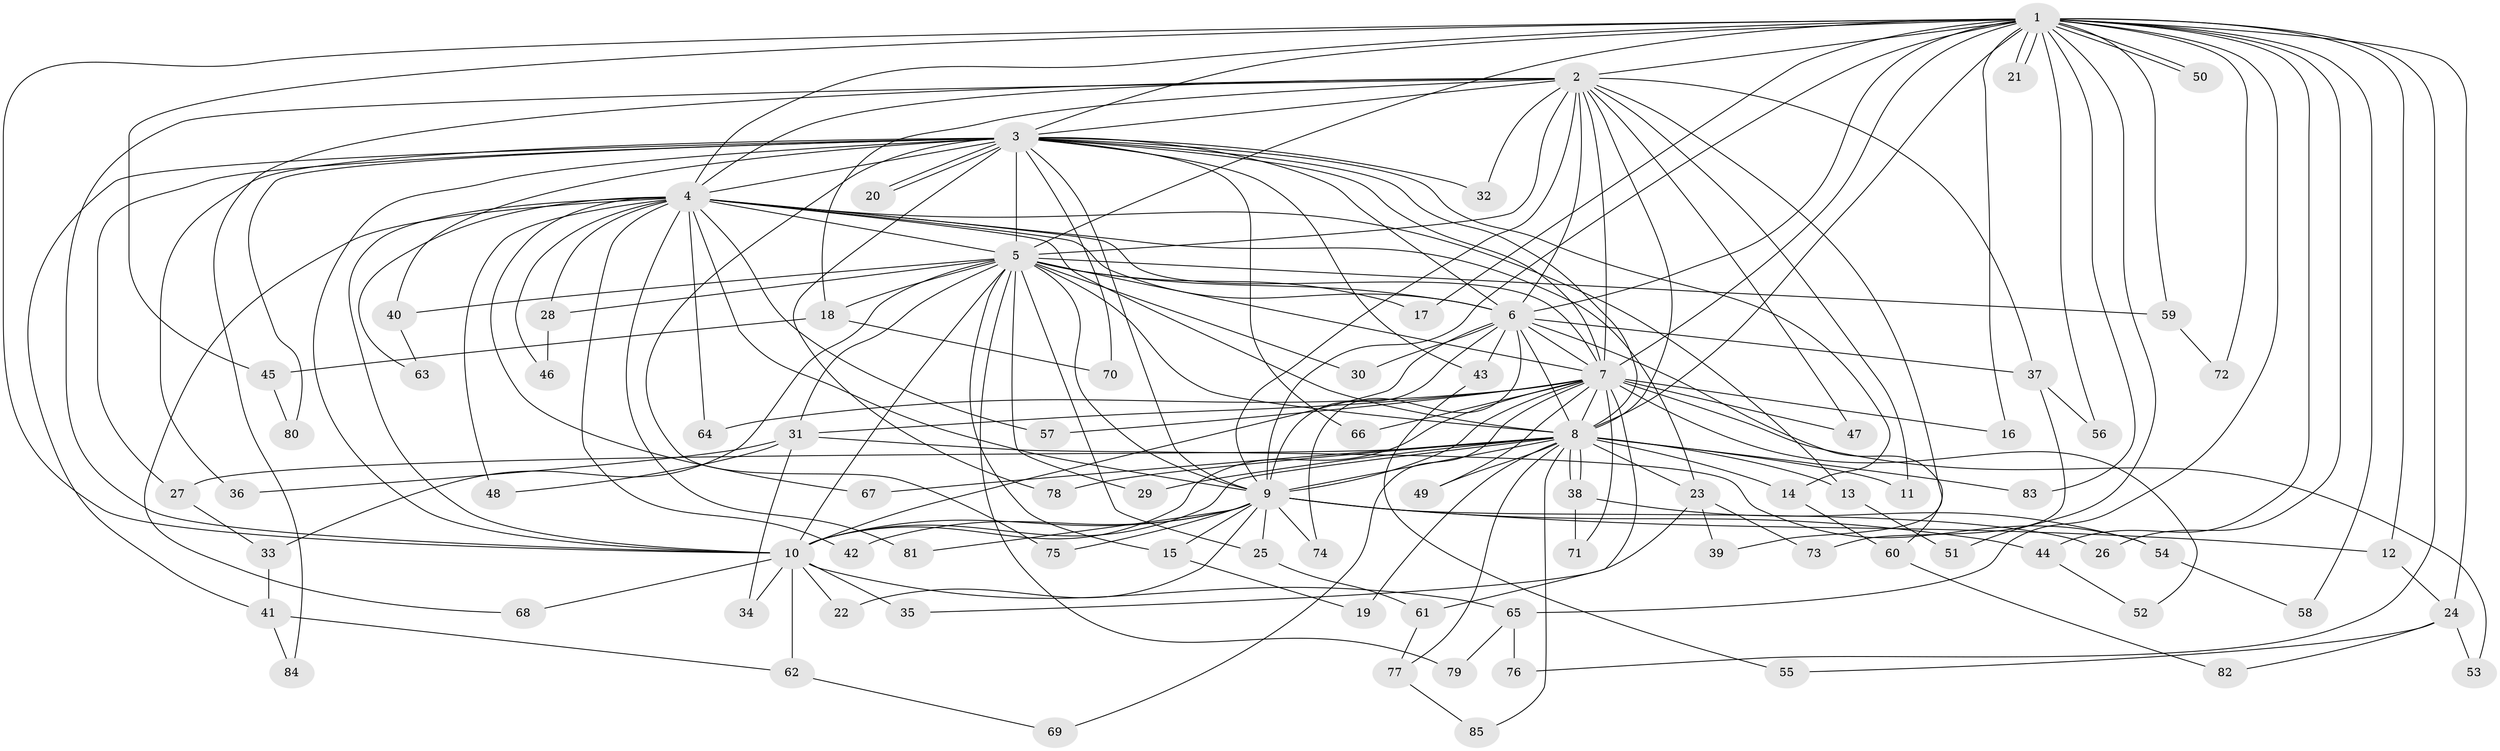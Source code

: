 // Generated by graph-tools (version 1.1) at 2025/49/03/09/25 03:49:37]
// undirected, 85 vertices, 195 edges
graph export_dot {
graph [start="1"]
  node [color=gray90,style=filled];
  1;
  2;
  3;
  4;
  5;
  6;
  7;
  8;
  9;
  10;
  11;
  12;
  13;
  14;
  15;
  16;
  17;
  18;
  19;
  20;
  21;
  22;
  23;
  24;
  25;
  26;
  27;
  28;
  29;
  30;
  31;
  32;
  33;
  34;
  35;
  36;
  37;
  38;
  39;
  40;
  41;
  42;
  43;
  44;
  45;
  46;
  47;
  48;
  49;
  50;
  51;
  52;
  53;
  54;
  55;
  56;
  57;
  58;
  59;
  60;
  61;
  62;
  63;
  64;
  65;
  66;
  67;
  68;
  69;
  70;
  71;
  72;
  73;
  74;
  75;
  76;
  77;
  78;
  79;
  80;
  81;
  82;
  83;
  84;
  85;
  1 -- 2;
  1 -- 3;
  1 -- 4;
  1 -- 5;
  1 -- 6;
  1 -- 7;
  1 -- 8;
  1 -- 9;
  1 -- 10;
  1 -- 12;
  1 -- 16;
  1 -- 17;
  1 -- 21;
  1 -- 21;
  1 -- 24;
  1 -- 26;
  1 -- 44;
  1 -- 45;
  1 -- 50;
  1 -- 50;
  1 -- 51;
  1 -- 56;
  1 -- 58;
  1 -- 59;
  1 -- 65;
  1 -- 72;
  1 -- 76;
  1 -- 83;
  2 -- 3;
  2 -- 4;
  2 -- 5;
  2 -- 6;
  2 -- 7;
  2 -- 8;
  2 -- 9;
  2 -- 10;
  2 -- 11;
  2 -- 18;
  2 -- 32;
  2 -- 37;
  2 -- 39;
  2 -- 47;
  2 -- 84;
  3 -- 4;
  3 -- 5;
  3 -- 6;
  3 -- 7;
  3 -- 8;
  3 -- 9;
  3 -- 10;
  3 -- 14;
  3 -- 20;
  3 -- 20;
  3 -- 27;
  3 -- 32;
  3 -- 36;
  3 -- 40;
  3 -- 41;
  3 -- 43;
  3 -- 66;
  3 -- 70;
  3 -- 75;
  3 -- 78;
  3 -- 80;
  4 -- 5;
  4 -- 6;
  4 -- 7;
  4 -- 8;
  4 -- 9;
  4 -- 10;
  4 -- 13;
  4 -- 23;
  4 -- 28;
  4 -- 42;
  4 -- 46;
  4 -- 48;
  4 -- 57;
  4 -- 63;
  4 -- 64;
  4 -- 67;
  4 -- 68;
  4 -- 81;
  5 -- 6;
  5 -- 7;
  5 -- 8;
  5 -- 9;
  5 -- 10;
  5 -- 15;
  5 -- 17;
  5 -- 18;
  5 -- 25;
  5 -- 28;
  5 -- 29;
  5 -- 30;
  5 -- 31;
  5 -- 33;
  5 -- 40;
  5 -- 59;
  5 -- 79;
  6 -- 7;
  6 -- 8;
  6 -- 9;
  6 -- 10;
  6 -- 30;
  6 -- 37;
  6 -- 43;
  6 -- 60;
  6 -- 74;
  7 -- 8;
  7 -- 9;
  7 -- 10;
  7 -- 16;
  7 -- 31;
  7 -- 47;
  7 -- 49;
  7 -- 52;
  7 -- 53;
  7 -- 57;
  7 -- 61;
  7 -- 64;
  7 -- 66;
  7 -- 69;
  7 -- 71;
  8 -- 9;
  8 -- 10;
  8 -- 11;
  8 -- 13;
  8 -- 14;
  8 -- 19;
  8 -- 23;
  8 -- 27;
  8 -- 29;
  8 -- 38;
  8 -- 38;
  8 -- 49;
  8 -- 67;
  8 -- 77;
  8 -- 78;
  8 -- 83;
  8 -- 85;
  9 -- 10;
  9 -- 12;
  9 -- 15;
  9 -- 22;
  9 -- 25;
  9 -- 26;
  9 -- 42;
  9 -- 44;
  9 -- 74;
  9 -- 75;
  9 -- 81;
  10 -- 22;
  10 -- 34;
  10 -- 35;
  10 -- 62;
  10 -- 65;
  10 -- 68;
  12 -- 24;
  13 -- 51;
  14 -- 60;
  15 -- 19;
  18 -- 45;
  18 -- 70;
  23 -- 35;
  23 -- 39;
  23 -- 73;
  24 -- 53;
  24 -- 55;
  24 -- 82;
  25 -- 61;
  27 -- 33;
  28 -- 46;
  31 -- 34;
  31 -- 36;
  31 -- 48;
  31 -- 54;
  33 -- 41;
  37 -- 56;
  37 -- 73;
  38 -- 54;
  38 -- 71;
  40 -- 63;
  41 -- 62;
  41 -- 84;
  43 -- 55;
  44 -- 52;
  45 -- 80;
  54 -- 58;
  59 -- 72;
  60 -- 82;
  61 -- 77;
  62 -- 69;
  65 -- 76;
  65 -- 79;
  77 -- 85;
}
